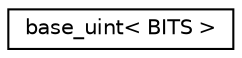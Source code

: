 digraph "Graphical Class Hierarchy"
{
 // LATEX_PDF_SIZE
  edge [fontname="Helvetica",fontsize="10",labelfontname="Helvetica",labelfontsize="10"];
  node [fontname="Helvetica",fontsize="10",shape=record];
  rankdir="LR";
  Node0 [label="base_uint\< BITS \>",height=0.2,width=0.4,color="black", fillcolor="white", style="filled",URL="$classbase__uint.html",tooltip=" "];
}
